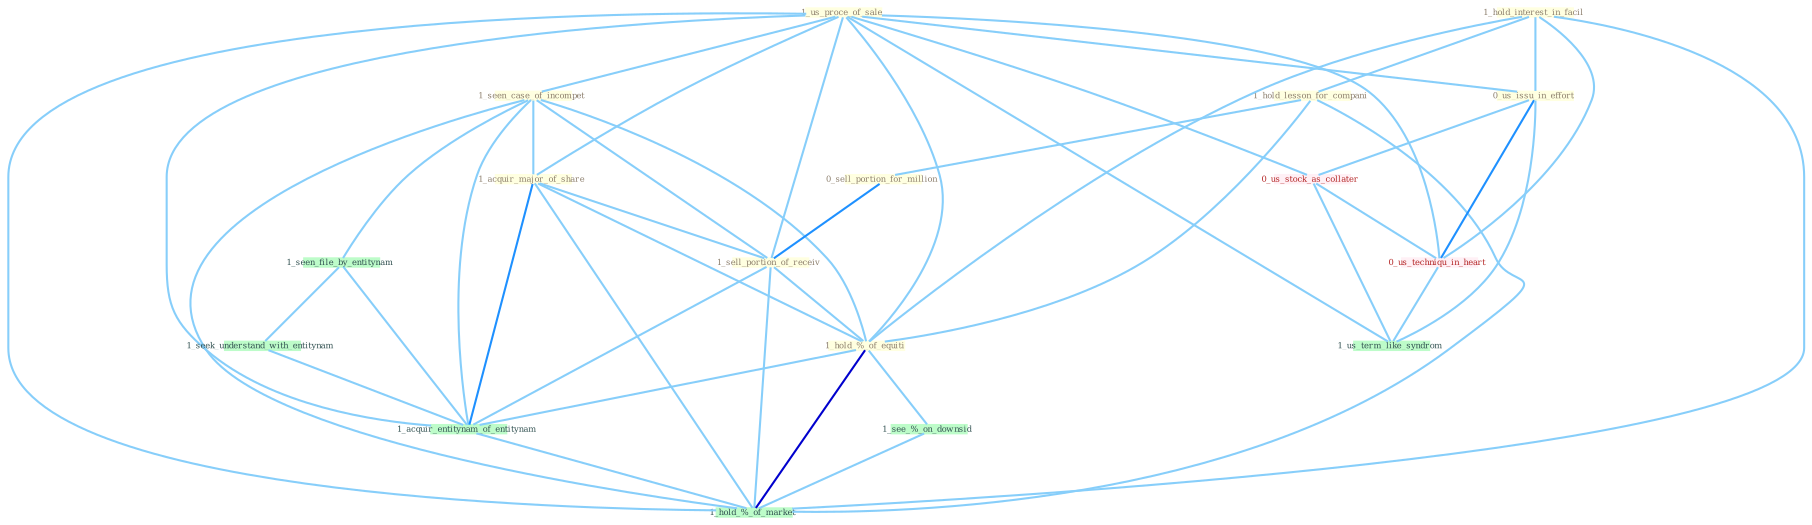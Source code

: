 Graph G{ 
    node
    [shape=polygon,style=filled,width=.5,height=.06,color="#BDFCC9",fixedsize=true,fontsize=4,
    fontcolor="#2f4f4f"];
    {node
    [color="#ffffe0", fontcolor="#8b7d6b"] "1_us_proce_of_sale " "1_seen_case_of_incompet " "1_acquir_major_of_share " "1_hold_interest_in_facil " "1_hold_lesson_for_compani " "0_us_issu_in_effort " "0_sell_portion_for_million " "1_sell_portion_of_receiv " "1_hold_%_of_equiti "}
{node [color="#fff0f5", fontcolor="#b22222"] "0_us_stock_as_collater " "0_us_techniqu_in_heart "}
edge [color="#B0E2FF"];

	"1_us_proce_of_sale " -- "1_seen_case_of_incompet " [w="1", color="#87cefa" ];
	"1_us_proce_of_sale " -- "1_acquir_major_of_share " [w="1", color="#87cefa" ];
	"1_us_proce_of_sale " -- "0_us_issu_in_effort " [w="1", color="#87cefa" ];
	"1_us_proce_of_sale " -- "1_sell_portion_of_receiv " [w="1", color="#87cefa" ];
	"1_us_proce_of_sale " -- "1_hold_%_of_equiti " [w="1", color="#87cefa" ];
	"1_us_proce_of_sale " -- "0_us_stock_as_collater " [w="1", color="#87cefa" ];
	"1_us_proce_of_sale " -- "1_acquir_entitynam_of_entitynam " [w="1", color="#87cefa" ];
	"1_us_proce_of_sale " -- "0_us_techniqu_in_heart " [w="1", color="#87cefa" ];
	"1_us_proce_of_sale " -- "1_us_term_like_syndrom " [w="1", color="#87cefa" ];
	"1_us_proce_of_sale " -- "1_hold_%_of_market " [w="1", color="#87cefa" ];
	"1_seen_case_of_incompet " -- "1_acquir_major_of_share " [w="1", color="#87cefa" ];
	"1_seen_case_of_incompet " -- "1_sell_portion_of_receiv " [w="1", color="#87cefa" ];
	"1_seen_case_of_incompet " -- "1_hold_%_of_equiti " [w="1", color="#87cefa" ];
	"1_seen_case_of_incompet " -- "1_seen_file_by_entitynam " [w="1", color="#87cefa" ];
	"1_seen_case_of_incompet " -- "1_acquir_entitynam_of_entitynam " [w="1", color="#87cefa" ];
	"1_seen_case_of_incompet " -- "1_hold_%_of_market " [w="1", color="#87cefa" ];
	"1_acquir_major_of_share " -- "1_sell_portion_of_receiv " [w="1", color="#87cefa" ];
	"1_acquir_major_of_share " -- "1_hold_%_of_equiti " [w="1", color="#87cefa" ];
	"1_acquir_major_of_share " -- "1_acquir_entitynam_of_entitynam " [w="2", color="#1e90ff" , len=0.8];
	"1_acquir_major_of_share " -- "1_hold_%_of_market " [w="1", color="#87cefa" ];
	"1_hold_interest_in_facil " -- "1_hold_lesson_for_compani " [w="1", color="#87cefa" ];
	"1_hold_interest_in_facil " -- "0_us_issu_in_effort " [w="1", color="#87cefa" ];
	"1_hold_interest_in_facil " -- "1_hold_%_of_equiti " [w="1", color="#87cefa" ];
	"1_hold_interest_in_facil " -- "0_us_techniqu_in_heart " [w="1", color="#87cefa" ];
	"1_hold_interest_in_facil " -- "1_hold_%_of_market " [w="1", color="#87cefa" ];
	"1_hold_lesson_for_compani " -- "0_sell_portion_for_million " [w="1", color="#87cefa" ];
	"1_hold_lesson_for_compani " -- "1_hold_%_of_equiti " [w="1", color="#87cefa" ];
	"1_hold_lesson_for_compani " -- "1_hold_%_of_market " [w="1", color="#87cefa" ];
	"0_us_issu_in_effort " -- "0_us_stock_as_collater " [w="1", color="#87cefa" ];
	"0_us_issu_in_effort " -- "0_us_techniqu_in_heart " [w="2", color="#1e90ff" , len=0.8];
	"0_us_issu_in_effort " -- "1_us_term_like_syndrom " [w="1", color="#87cefa" ];
	"0_sell_portion_for_million " -- "1_sell_portion_of_receiv " [w="2", color="#1e90ff" , len=0.8];
	"1_sell_portion_of_receiv " -- "1_hold_%_of_equiti " [w="1", color="#87cefa" ];
	"1_sell_portion_of_receiv " -- "1_acquir_entitynam_of_entitynam " [w="1", color="#87cefa" ];
	"1_sell_portion_of_receiv " -- "1_hold_%_of_market " [w="1", color="#87cefa" ];
	"1_hold_%_of_equiti " -- "1_acquir_entitynam_of_entitynam " [w="1", color="#87cefa" ];
	"1_hold_%_of_equiti " -- "1_see_%_on_downsid " [w="1", color="#87cefa" ];
	"1_hold_%_of_equiti " -- "1_hold_%_of_market " [w="3", color="#0000cd" , len=0.6];
	"1_seen_file_by_entitynam " -- "1_seek_understand_with_entitynam " [w="1", color="#87cefa" ];
	"1_seen_file_by_entitynam " -- "1_acquir_entitynam_of_entitynam " [w="1", color="#87cefa" ];
	"0_us_stock_as_collater " -- "0_us_techniqu_in_heart " [w="1", color="#87cefa" ];
	"0_us_stock_as_collater " -- "1_us_term_like_syndrom " [w="1", color="#87cefa" ];
	"1_seek_understand_with_entitynam " -- "1_acquir_entitynam_of_entitynam " [w="1", color="#87cefa" ];
	"1_acquir_entitynam_of_entitynam " -- "1_hold_%_of_market " [w="1", color="#87cefa" ];
	"0_us_techniqu_in_heart " -- "1_us_term_like_syndrom " [w="1", color="#87cefa" ];
	"1_see_%_on_downsid " -- "1_hold_%_of_market " [w="1", color="#87cefa" ];
}